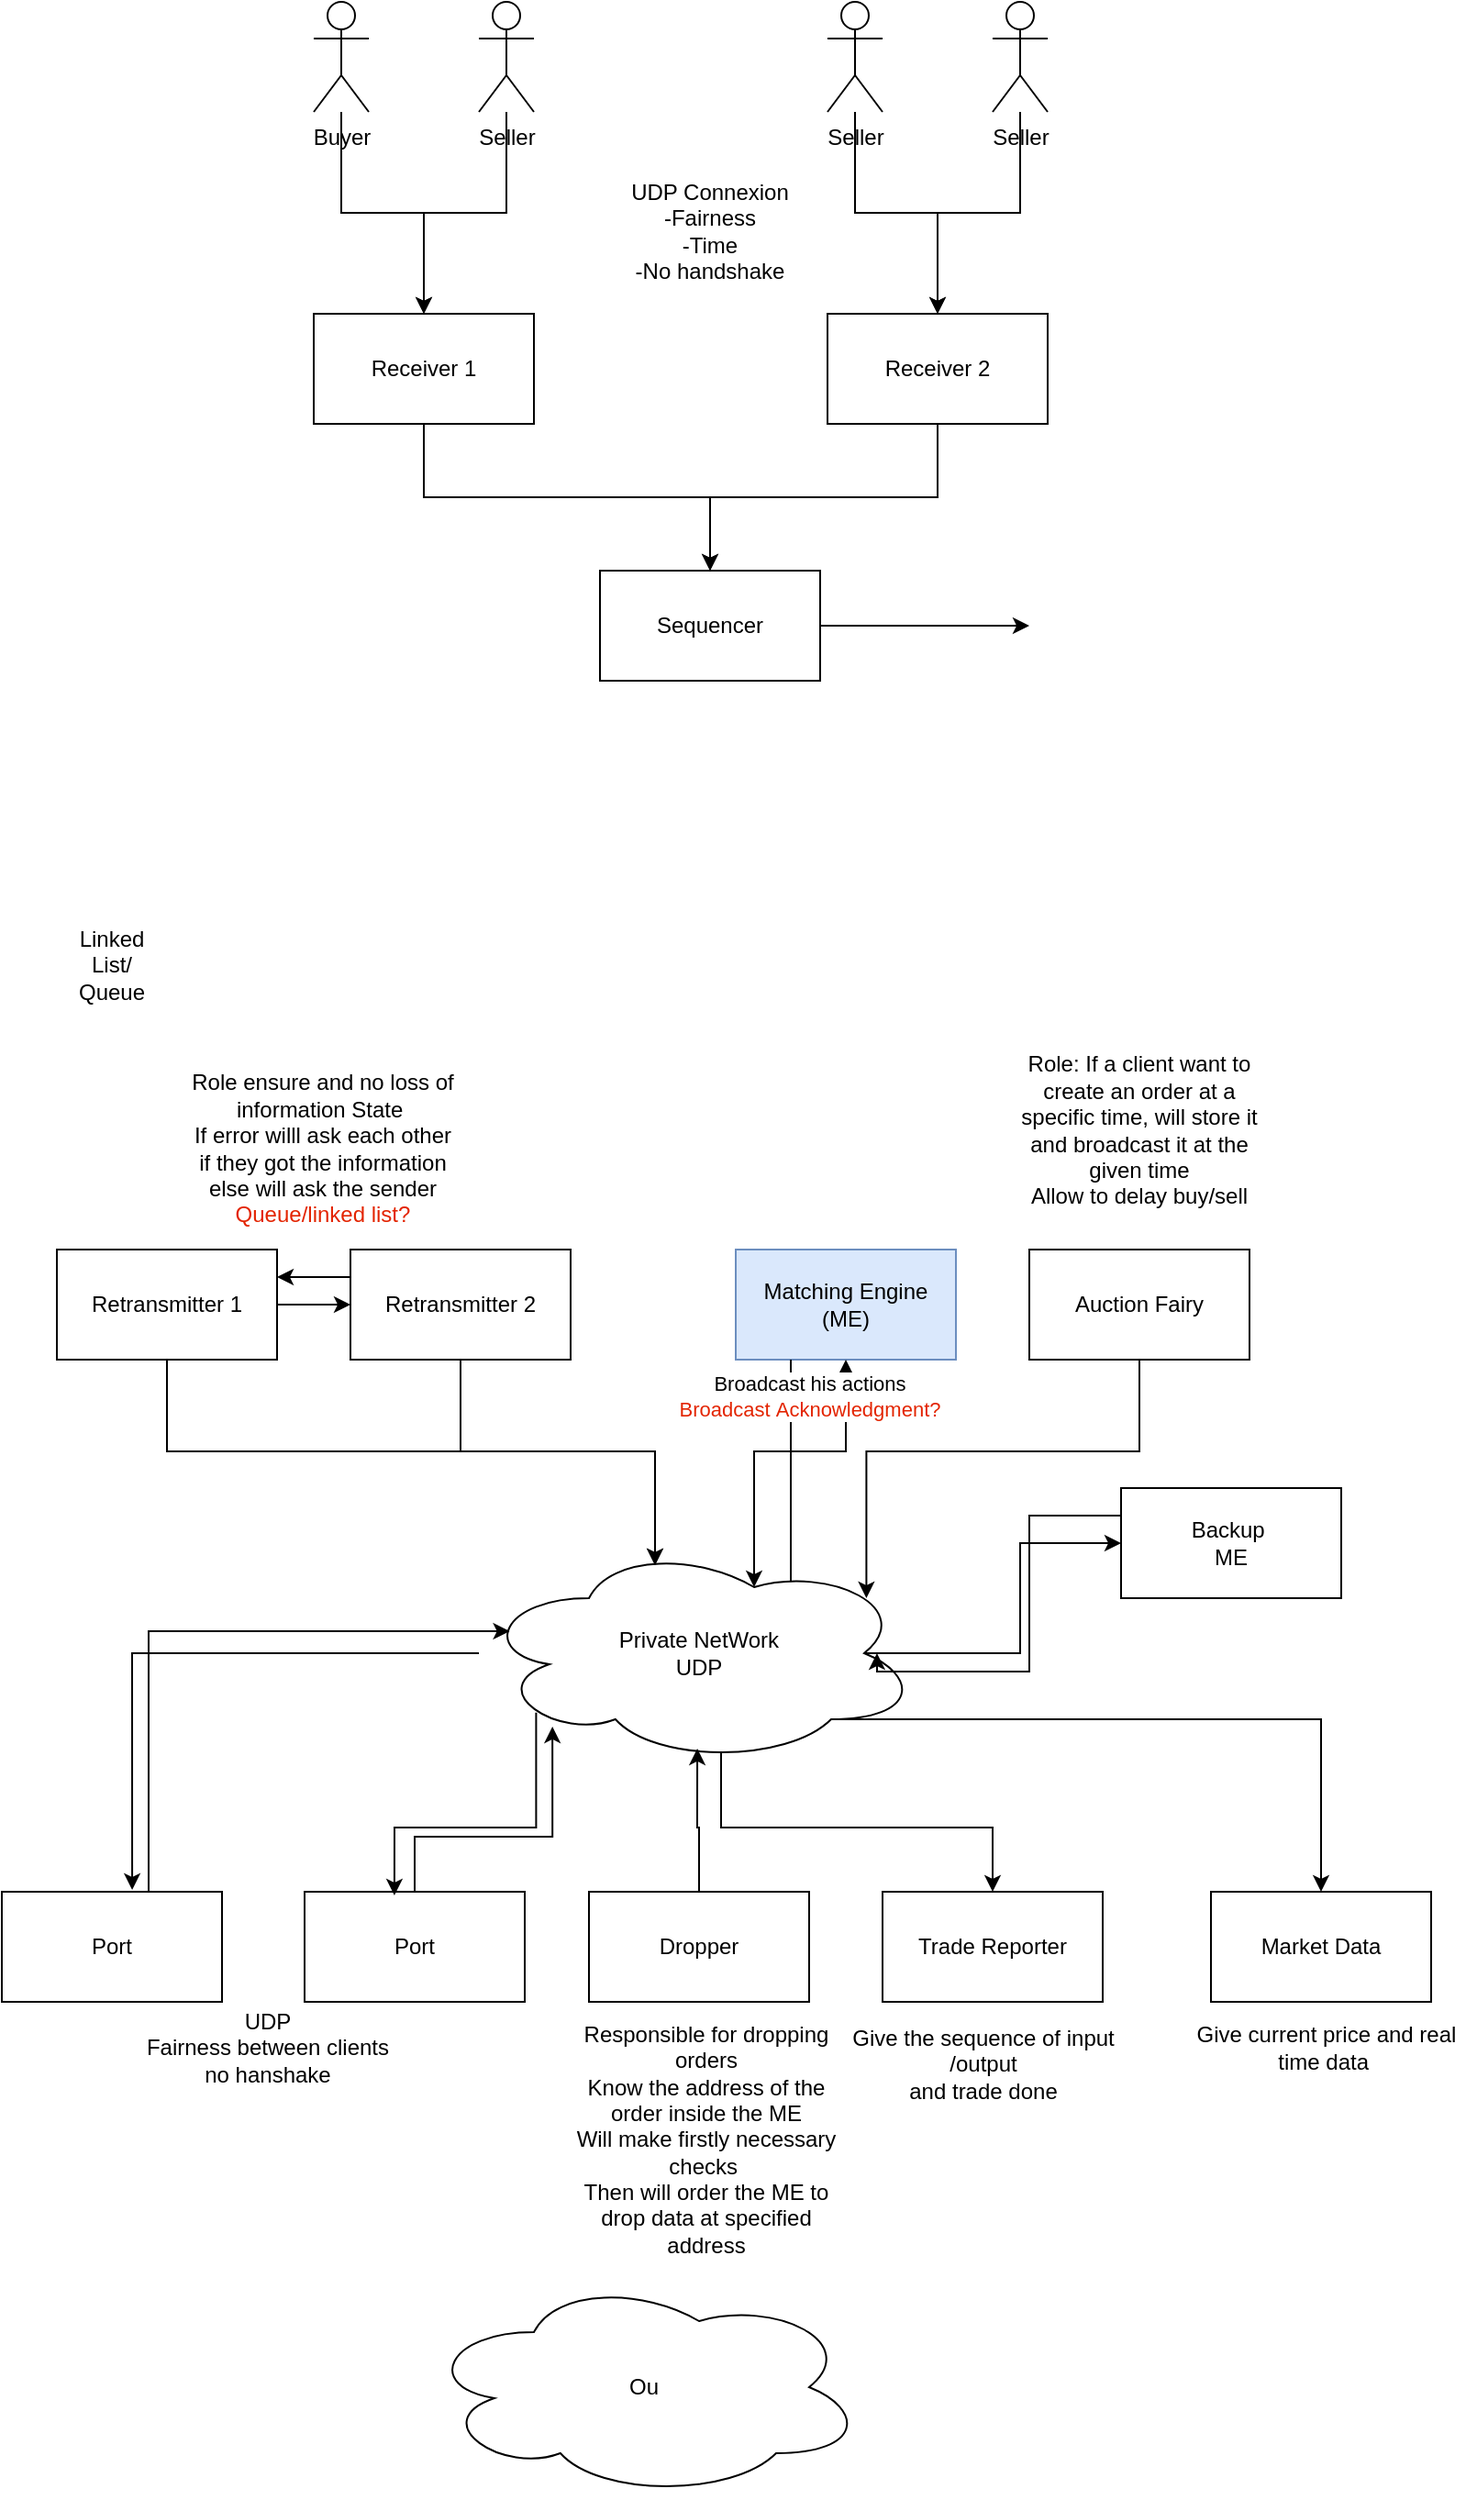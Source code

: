 <mxfile version="24.7.16">
  <diagram name="Page-1" id="GnK1inT208WR18thAfCj">
    <mxGraphModel dx="954" dy="606" grid="1" gridSize="10" guides="1" tooltips="1" connect="1" arrows="1" fold="1" page="1" pageScale="1" pageWidth="827" pageHeight="1169" math="0" shadow="0">
      <root>
        <mxCell id="0" />
        <mxCell id="1" parent="0" />
        <mxCell id="eZK-zR2VjhAOhGV-CHan-24" style="edgeStyle=orthogonalEdgeStyle;rounded=0;orthogonalLoop=1;jettySize=auto;html=1;entryX=0.5;entryY=0;entryDx=0;entryDy=0;exitX=0.5;exitY=1;exitDx=0;exitDy=0;" edge="1" parent="1" source="eZK-zR2VjhAOhGV-CHan-1" target="eZK-zR2VjhAOhGV-CHan-22">
          <mxGeometry relative="1" as="geometry">
            <mxPoint x="320" y="370" as="targetPoint" />
            <mxPoint x="320" y="260" as="sourcePoint" />
          </mxGeometry>
        </mxCell>
        <mxCell id="eZK-zR2VjhAOhGV-CHan-1" value="Receiver 1" style="rounded=0;whiteSpace=wrap;html=1;" vertex="1" parent="1">
          <mxGeometry x="200" y="230" width="120" height="60" as="geometry" />
        </mxCell>
        <mxCell id="eZK-zR2VjhAOhGV-CHan-7" style="edgeStyle=orthogonalEdgeStyle;rounded=0;orthogonalLoop=1;jettySize=auto;html=1;entryX=0.5;entryY=0;entryDx=0;entryDy=0;" edge="1" parent="1" source="eZK-zR2VjhAOhGV-CHan-2" target="eZK-zR2VjhAOhGV-CHan-1">
          <mxGeometry relative="1" as="geometry" />
        </mxCell>
        <mxCell id="eZK-zR2VjhAOhGV-CHan-2" value="Buyer" style="shape=umlActor;verticalLabelPosition=bottom;verticalAlign=top;html=1;outlineConnect=0;" vertex="1" parent="1">
          <mxGeometry x="200" y="60" width="30" height="60" as="geometry" />
        </mxCell>
        <mxCell id="eZK-zR2VjhAOhGV-CHan-9" style="edgeStyle=orthogonalEdgeStyle;rounded=0;orthogonalLoop=1;jettySize=auto;html=1;entryX=0.5;entryY=0;entryDx=0;entryDy=0;" edge="1" parent="1" source="eZK-zR2VjhAOhGV-CHan-3" target="eZK-zR2VjhAOhGV-CHan-4">
          <mxGeometry relative="1" as="geometry" />
        </mxCell>
        <mxCell id="eZK-zR2VjhAOhGV-CHan-3" value="Seller" style="shape=umlActor;verticalLabelPosition=bottom;verticalAlign=top;html=1;outlineConnect=0;" vertex="1" parent="1">
          <mxGeometry x="480" y="60" width="30" height="60" as="geometry" />
        </mxCell>
        <mxCell id="eZK-zR2VjhAOhGV-CHan-16" style="edgeStyle=orthogonalEdgeStyle;rounded=0;orthogonalLoop=1;jettySize=auto;html=1;exitX=0.5;exitY=1;exitDx=0;exitDy=0;entryX=0.5;entryY=0;entryDx=0;entryDy=0;" edge="1" parent="1" source="eZK-zR2VjhAOhGV-CHan-4" target="eZK-zR2VjhAOhGV-CHan-22">
          <mxGeometry relative="1" as="geometry">
            <mxPoint x="401" y="350" as="targetPoint" />
          </mxGeometry>
        </mxCell>
        <mxCell id="eZK-zR2VjhAOhGV-CHan-4" value="Receiver 2" style="rounded=0;whiteSpace=wrap;html=1;" vertex="1" parent="1">
          <mxGeometry x="480" y="230" width="120" height="60" as="geometry" />
        </mxCell>
        <mxCell id="eZK-zR2VjhAOhGV-CHan-10" value="" style="edgeStyle=orthogonalEdgeStyle;rounded=0;orthogonalLoop=1;jettySize=auto;html=1;" edge="1" parent="1" source="eZK-zR2VjhAOhGV-CHan-5" target="eZK-zR2VjhAOhGV-CHan-4">
          <mxGeometry relative="1" as="geometry" />
        </mxCell>
        <mxCell id="eZK-zR2VjhAOhGV-CHan-5" value="Seller" style="shape=umlActor;verticalLabelPosition=bottom;verticalAlign=top;html=1;outlineConnect=0;" vertex="1" parent="1">
          <mxGeometry x="570" y="60" width="30" height="60" as="geometry" />
        </mxCell>
        <mxCell id="eZK-zR2VjhAOhGV-CHan-8" value="" style="edgeStyle=orthogonalEdgeStyle;rounded=0;orthogonalLoop=1;jettySize=auto;html=1;" edge="1" parent="1" source="eZK-zR2VjhAOhGV-CHan-6" target="eZK-zR2VjhAOhGV-CHan-1">
          <mxGeometry relative="1" as="geometry" />
        </mxCell>
        <mxCell id="eZK-zR2VjhAOhGV-CHan-6" value="Seller" style="shape=umlActor;verticalLabelPosition=bottom;verticalAlign=top;html=1;outlineConnect=0;" vertex="1" parent="1">
          <mxGeometry x="290" y="60" width="30" height="60" as="geometry" />
        </mxCell>
        <mxCell id="eZK-zR2VjhAOhGV-CHan-15" value="UDP Connexion&lt;div&gt;-Fairness&lt;/div&gt;&lt;div&gt;-Time&lt;/div&gt;&lt;div&gt;-No handshake&lt;/div&gt;" style="text;html=1;align=center;verticalAlign=middle;whiteSpace=wrap;rounded=0;" vertex="1" parent="1">
          <mxGeometry x="371" y="150" width="90" height="70" as="geometry" />
        </mxCell>
        <mxCell id="eZK-zR2VjhAOhGV-CHan-17" value="Matching Engine (ME)" style="rounded=0;whiteSpace=wrap;html=1;fillColor=#dae8fc;strokeColor=#6c8ebf;" vertex="1" parent="1">
          <mxGeometry x="430" y="740" width="120" height="60" as="geometry" />
        </mxCell>
        <mxCell id="eZK-zR2VjhAOhGV-CHan-19" value="Linked List/ Queue" style="text;html=1;align=center;verticalAlign=middle;whiteSpace=wrap;rounded=0;" vertex="1" parent="1">
          <mxGeometry x="60" y="570" width="60" height="30" as="geometry" />
        </mxCell>
        <mxCell id="eZK-zR2VjhAOhGV-CHan-42" style="edgeStyle=orthogonalEdgeStyle;rounded=0;orthogonalLoop=1;jettySize=auto;html=1;exitX=0.55;exitY=0.95;exitDx=0;exitDy=0;exitPerimeter=0;" edge="1" parent="1" source="eZK-zR2VjhAOhGV-CHan-21" target="eZK-zR2VjhAOhGV-CHan-41">
          <mxGeometry relative="1" as="geometry" />
        </mxCell>
        <mxCell id="eZK-zR2VjhAOhGV-CHan-47" style="edgeStyle=orthogonalEdgeStyle;rounded=0;orthogonalLoop=1;jettySize=auto;html=1;exitX=0.8;exitY=0.8;exitDx=0;exitDy=0;exitPerimeter=0;entryX=0.5;entryY=0;entryDx=0;entryDy=0;" edge="1" parent="1" source="eZK-zR2VjhAOhGV-CHan-21" target="eZK-zR2VjhAOhGV-CHan-46">
          <mxGeometry relative="1" as="geometry" />
        </mxCell>
        <mxCell id="eZK-zR2VjhAOhGV-CHan-60" style="edgeStyle=orthogonalEdgeStyle;rounded=0;orthogonalLoop=1;jettySize=auto;html=1;entryX=0.5;entryY=1;entryDx=0;entryDy=0;exitX=0.625;exitY=0.2;exitDx=0;exitDy=0;exitPerimeter=0;" edge="1" parent="1" source="eZK-zR2VjhAOhGV-CHan-21" target="eZK-zR2VjhAOhGV-CHan-17">
          <mxGeometry relative="1" as="geometry">
            <Array as="points">
              <mxPoint x="460" y="924" />
              <mxPoint x="460" y="850" />
              <mxPoint x="490" y="850" />
            </Array>
          </mxGeometry>
        </mxCell>
        <mxCell id="eZK-zR2VjhAOhGV-CHan-62" style="edgeStyle=orthogonalEdgeStyle;rounded=0;orthogonalLoop=1;jettySize=auto;html=1;exitX=0.875;exitY=0.5;exitDx=0;exitDy=0;exitPerimeter=0;" edge="1" parent="1" source="eZK-zR2VjhAOhGV-CHan-21" target="eZK-zR2VjhAOhGV-CHan-59">
          <mxGeometry relative="1" as="geometry" />
        </mxCell>
        <mxCell id="eZK-zR2VjhAOhGV-CHan-21" value="Private NetWork&lt;div&gt;UDP&lt;/div&gt;" style="ellipse;shape=cloud;whiteSpace=wrap;html=1;" vertex="1" parent="1">
          <mxGeometry x="290" y="900" width="240" height="120" as="geometry" />
        </mxCell>
        <mxCell id="eZK-zR2VjhAOhGV-CHan-25" style="edgeStyle=orthogonalEdgeStyle;rounded=0;orthogonalLoop=1;jettySize=auto;html=1;" edge="1" parent="1" source="eZK-zR2VjhAOhGV-CHan-22">
          <mxGeometry relative="1" as="geometry">
            <mxPoint x="590" y="400" as="targetPoint" />
          </mxGeometry>
        </mxCell>
        <mxCell id="eZK-zR2VjhAOhGV-CHan-22" value="Sequencer" style="rounded=0;whiteSpace=wrap;html=1;" vertex="1" parent="1">
          <mxGeometry x="356" y="370" width="120" height="60" as="geometry" />
        </mxCell>
        <mxCell id="eZK-zR2VjhAOhGV-CHan-33" style="edgeStyle=orthogonalEdgeStyle;rounded=0;orthogonalLoop=1;jettySize=auto;html=1;exitX=1;exitY=0.5;exitDx=0;exitDy=0;entryX=0;entryY=0.5;entryDx=0;entryDy=0;" edge="1" parent="1" source="eZK-zR2VjhAOhGV-CHan-26" target="eZK-zR2VjhAOhGV-CHan-27">
          <mxGeometry relative="1" as="geometry" />
        </mxCell>
        <mxCell id="eZK-zR2VjhAOhGV-CHan-26" value="Retransmitter 1" style="rounded=0;whiteSpace=wrap;html=1;" vertex="1" parent="1">
          <mxGeometry x="60" y="740" width="120" height="60" as="geometry" />
        </mxCell>
        <mxCell id="eZK-zR2VjhAOhGV-CHan-34" style="edgeStyle=orthogonalEdgeStyle;rounded=0;orthogonalLoop=1;jettySize=auto;html=1;exitX=0;exitY=0.25;exitDx=0;exitDy=0;entryX=1;entryY=0.25;entryDx=0;entryDy=0;" edge="1" parent="1" source="eZK-zR2VjhAOhGV-CHan-27" target="eZK-zR2VjhAOhGV-CHan-26">
          <mxGeometry relative="1" as="geometry" />
        </mxCell>
        <mxCell id="eZK-zR2VjhAOhGV-CHan-27" value="Retransmitter 2" style="rounded=0;whiteSpace=wrap;html=1;" vertex="1" parent="1">
          <mxGeometry x="220" y="740" width="120" height="60" as="geometry" />
        </mxCell>
        <mxCell id="eZK-zR2VjhAOhGV-CHan-29" style="edgeStyle=orthogonalEdgeStyle;rounded=0;orthogonalLoop=1;jettySize=auto;html=1;entryX=0.4;entryY=0.1;entryDx=0;entryDy=0;entryPerimeter=0;exitX=0.5;exitY=1;exitDx=0;exitDy=0;" edge="1" parent="1" source="eZK-zR2VjhAOhGV-CHan-26" target="eZK-zR2VjhAOhGV-CHan-21">
          <mxGeometry relative="1" as="geometry" />
        </mxCell>
        <mxCell id="eZK-zR2VjhAOhGV-CHan-30" style="edgeStyle=orthogonalEdgeStyle;rounded=0;orthogonalLoop=1;jettySize=auto;html=1;entryX=0.4;entryY=0.1;entryDx=0;entryDy=0;entryPerimeter=0;" edge="1" parent="1" source="eZK-zR2VjhAOhGV-CHan-27" target="eZK-zR2VjhAOhGV-CHan-21">
          <mxGeometry relative="1" as="geometry" />
        </mxCell>
        <mxCell id="eZK-zR2VjhAOhGV-CHan-32" value="Role ensure and no loss of information State&amp;nbsp;&lt;div&gt;If error willl ask each other if they got the information else will ask the sender&lt;/div&gt;&lt;div&gt;&lt;font color=&quot;#e32400&quot;&gt;Queue/linked list?&lt;/font&gt;&lt;/div&gt;" style="text;html=1;align=center;verticalAlign=middle;whiteSpace=wrap;rounded=0;" vertex="1" parent="1">
          <mxGeometry x="130" y="670" width="150" height="30" as="geometry" />
        </mxCell>
        <mxCell id="eZK-zR2VjhAOhGV-CHan-35" value="Broadcast his actions&lt;div&gt;&lt;font color=&quot;#e32400&quot;&gt;Broadcast&amp;nbsp;&lt;span style=&quot;caret-color: rgb(227, 36, 0);&quot;&gt;Acknowledgment?&lt;/span&gt;&lt;/font&gt;&lt;/div&gt;" style="edgeStyle=orthogonalEdgeStyle;rounded=0;orthogonalLoop=1;jettySize=auto;html=1;entryX=0.625;entryY=0.2;entryDx=0;entryDy=0;entryPerimeter=0;" edge="1" parent="1" source="eZK-zR2VjhAOhGV-CHan-17" target="eZK-zR2VjhAOhGV-CHan-21">
          <mxGeometry x="-0.722" y="10" relative="1" as="geometry">
            <Array as="points">
              <mxPoint x="460" y="850" />
              <mxPoint x="440" y="850" />
            </Array>
            <mxPoint as="offset" />
          </mxGeometry>
        </mxCell>
        <mxCell id="eZK-zR2VjhAOhGV-CHan-37" value="Port" style="rounded=0;whiteSpace=wrap;html=1;" vertex="1" parent="1">
          <mxGeometry x="30" y="1090" width="120" height="60" as="geometry" />
        </mxCell>
        <mxCell id="eZK-zR2VjhAOhGV-CHan-38" value="Port" style="rounded=0;whiteSpace=wrap;html=1;" vertex="1" parent="1">
          <mxGeometry x="195" y="1090" width="120" height="60" as="geometry" />
        </mxCell>
        <mxCell id="eZK-zR2VjhAOhGV-CHan-41" value="Trade Reporter" style="rounded=0;whiteSpace=wrap;html=1;" vertex="1" parent="1">
          <mxGeometry x="510" y="1090" width="120" height="60" as="geometry" />
        </mxCell>
        <mxCell id="eZK-zR2VjhAOhGV-CHan-43" value="Auction Fairy" style="rounded=0;whiteSpace=wrap;html=1;" vertex="1" parent="1">
          <mxGeometry x="590" y="740" width="120" height="60" as="geometry" />
        </mxCell>
        <mxCell id="eZK-zR2VjhAOhGV-CHan-44" style="edgeStyle=orthogonalEdgeStyle;rounded=0;orthogonalLoop=1;jettySize=auto;html=1;entryX=0.88;entryY=0.25;entryDx=0;entryDy=0;entryPerimeter=0;exitX=0.5;exitY=1;exitDx=0;exitDy=0;" edge="1" parent="1" source="eZK-zR2VjhAOhGV-CHan-43" target="eZK-zR2VjhAOhGV-CHan-21">
          <mxGeometry relative="1" as="geometry" />
        </mxCell>
        <mxCell id="eZK-zR2VjhAOhGV-CHan-45" value="Role: If a client want to create an order at a specific time, will store it and broadcast it at the given time&lt;div&gt;Allow to delay buy/sell&lt;/div&gt;" style="text;html=1;align=center;verticalAlign=middle;whiteSpace=wrap;rounded=0;" vertex="1" parent="1">
          <mxGeometry x="575" y="660" width="150" height="30" as="geometry" />
        </mxCell>
        <mxCell id="eZK-zR2VjhAOhGV-CHan-46" value="Market Data" style="rounded=0;whiteSpace=wrap;html=1;" vertex="1" parent="1">
          <mxGeometry x="689" y="1090" width="120" height="60" as="geometry" />
        </mxCell>
        <mxCell id="eZK-zR2VjhAOhGV-CHan-48" style="edgeStyle=orthogonalEdgeStyle;rounded=0;orthogonalLoop=1;jettySize=auto;html=1;entryX=0.07;entryY=0.4;entryDx=0;entryDy=0;entryPerimeter=0;exitX=0.75;exitY=0;exitDx=0;exitDy=0;" edge="1" parent="1" source="eZK-zR2VjhAOhGV-CHan-37" target="eZK-zR2VjhAOhGV-CHan-21">
          <mxGeometry relative="1" as="geometry">
            <Array as="points">
              <mxPoint x="110" y="1090" />
              <mxPoint x="110" y="948" />
            </Array>
          </mxGeometry>
        </mxCell>
        <mxCell id="eZK-zR2VjhAOhGV-CHan-49" style="edgeStyle=orthogonalEdgeStyle;rounded=0;orthogonalLoop=1;jettySize=auto;html=1;entryX=0.592;entryY=-0.017;entryDx=0;entryDy=0;entryPerimeter=0;" edge="1" parent="1" source="eZK-zR2VjhAOhGV-CHan-21" target="eZK-zR2VjhAOhGV-CHan-37">
          <mxGeometry relative="1" as="geometry" />
        </mxCell>
        <mxCell id="eZK-zR2VjhAOhGV-CHan-50" style="edgeStyle=orthogonalEdgeStyle;rounded=0;orthogonalLoop=1;jettySize=auto;html=1;entryX=0.167;entryY=0.833;entryDx=0;entryDy=0;entryPerimeter=0;exitX=0.5;exitY=0;exitDx=0;exitDy=0;" edge="1" parent="1" source="eZK-zR2VjhAOhGV-CHan-38" target="eZK-zR2VjhAOhGV-CHan-21">
          <mxGeometry relative="1" as="geometry">
            <Array as="points">
              <mxPoint x="255" y="1060" />
              <mxPoint x="330" y="1060" />
            </Array>
          </mxGeometry>
        </mxCell>
        <mxCell id="eZK-zR2VjhAOhGV-CHan-51" style="edgeStyle=orthogonalEdgeStyle;rounded=0;orthogonalLoop=1;jettySize=auto;html=1;exitX=0.13;exitY=0.77;exitDx=0;exitDy=0;exitPerimeter=0;entryX=0.408;entryY=0.033;entryDx=0;entryDy=0;entryPerimeter=0;" edge="1" parent="1" source="eZK-zR2VjhAOhGV-CHan-21" target="eZK-zR2VjhAOhGV-CHan-38">
          <mxGeometry relative="1" as="geometry" />
        </mxCell>
        <mxCell id="eZK-zR2VjhAOhGV-CHan-52" value="Give the sequence of input /output&lt;div&gt;and trade done&lt;/div&gt;" style="text;html=1;align=center;verticalAlign=middle;whiteSpace=wrap;rounded=0;" vertex="1" parent="1">
          <mxGeometry x="490" y="1169" width="150" height="30" as="geometry" />
        </mxCell>
        <mxCell id="eZK-zR2VjhAOhGV-CHan-53" value="Give current price and real time data&amp;nbsp;" style="text;html=1;align=center;verticalAlign=middle;whiteSpace=wrap;rounded=0;" vertex="1" parent="1">
          <mxGeometry x="677" y="1160" width="150" height="30" as="geometry" />
        </mxCell>
        <mxCell id="eZK-zR2VjhAOhGV-CHan-54" value="UDP&lt;div&gt;Fairness between clients&lt;/div&gt;&lt;div&gt;no hanshake&lt;/div&gt;" style="text;html=1;align=center;verticalAlign=middle;whiteSpace=wrap;rounded=0;" vertex="1" parent="1">
          <mxGeometry x="100" y="1160" width="150" height="30" as="geometry" />
        </mxCell>
        <mxCell id="eZK-zR2VjhAOhGV-CHan-57" style="edgeStyle=orthogonalEdgeStyle;rounded=0;orthogonalLoop=1;jettySize=auto;html=1;entryX=0.496;entryY=0.933;entryDx=0;entryDy=0;entryPerimeter=0;" edge="1" parent="1" source="eZK-zR2VjhAOhGV-CHan-56" target="eZK-zR2VjhAOhGV-CHan-21">
          <mxGeometry relative="1" as="geometry" />
        </mxCell>
        <mxCell id="eZK-zR2VjhAOhGV-CHan-56" value="Dropper" style="rounded=0;whiteSpace=wrap;html=1;" vertex="1" parent="1">
          <mxGeometry x="350" y="1090" width="120" height="60" as="geometry" />
        </mxCell>
        <mxCell id="eZK-zR2VjhAOhGV-CHan-58" value="Responsible for dropping orders&lt;div&gt;Know the address of the order inside the ME&lt;/div&gt;&lt;div&gt;Will make firstly necessary checks&amp;nbsp;&lt;/div&gt;&lt;div&gt;Then will order the ME to drop data at specified address&lt;/div&gt;" style="text;html=1;align=center;verticalAlign=middle;whiteSpace=wrap;rounded=0;" vertex="1" parent="1">
          <mxGeometry x="339" y="1210" width="150" height="30" as="geometry" />
        </mxCell>
        <mxCell id="eZK-zR2VjhAOhGV-CHan-59" value="Backup&amp;nbsp;&lt;div&gt;ME&lt;/div&gt;" style="rounded=0;whiteSpace=wrap;html=1;" vertex="1" parent="1">
          <mxGeometry x="640" y="870" width="120" height="60" as="geometry" />
        </mxCell>
        <mxCell id="eZK-zR2VjhAOhGV-CHan-61" value="Ou" style="ellipse;shape=cloud;whiteSpace=wrap;html=1;" vertex="1" parent="1">
          <mxGeometry x="260" y="1300" width="240" height="120" as="geometry" />
        </mxCell>
        <mxCell id="eZK-zR2VjhAOhGV-CHan-63" style="edgeStyle=orthogonalEdgeStyle;rounded=0;orthogonalLoop=1;jettySize=auto;html=1;exitX=0;exitY=0.25;exitDx=0;exitDy=0;entryX=0.904;entryY=0.5;entryDx=0;entryDy=0;entryPerimeter=0;" edge="1" parent="1" source="eZK-zR2VjhAOhGV-CHan-59" target="eZK-zR2VjhAOhGV-CHan-21">
          <mxGeometry relative="1" as="geometry">
            <Array as="points">
              <mxPoint x="590" y="885" />
              <mxPoint x="590" y="970" />
              <mxPoint x="507" y="970" />
            </Array>
          </mxGeometry>
        </mxCell>
      </root>
    </mxGraphModel>
  </diagram>
</mxfile>
